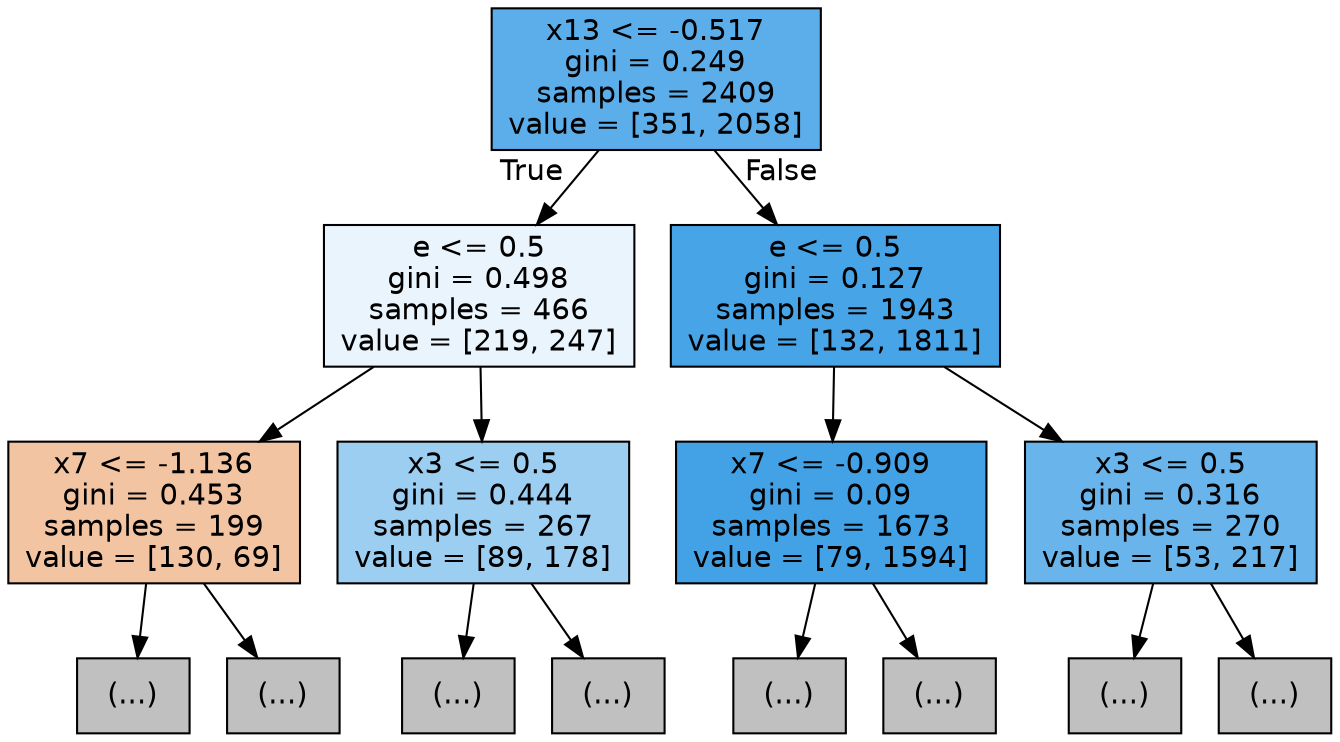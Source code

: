 digraph Tree {
node [shape=box, style="filled", color="black", fontname="helvetica"] ;
edge [fontname="helvetica"] ;
0 [label="x13 <= -0.517\ngini = 0.249\nsamples = 2409\nvalue = [351, 2058]", fillcolor="#5baee9"] ;
1 [label="e <= 0.5\ngini = 0.498\nsamples = 466\nvalue = [219, 247]", fillcolor="#e9f4fc"] ;
0 -> 1 [labeldistance=2.5, labelangle=45, headlabel="True"] ;
2 [label="x7 <= -1.136\ngini = 0.453\nsamples = 199\nvalue = [130, 69]", fillcolor="#f3c4a2"] ;
1 -> 2 ;
3 [label="(...)", fillcolor="#C0C0C0"] ;
2 -> 3 ;
78 [label="(...)", fillcolor="#C0C0C0"] ;
2 -> 78 ;
111 [label="x3 <= 0.5\ngini = 0.444\nsamples = 267\nvalue = [89, 178]", fillcolor="#9ccef2"] ;
1 -> 111 ;
112 [label="(...)", fillcolor="#C0C0C0"] ;
111 -> 112 ;
137 [label="(...)", fillcolor="#C0C0C0"] ;
111 -> 137 ;
314 [label="e <= 0.5\ngini = 0.127\nsamples = 1943\nvalue = [132, 1811]", fillcolor="#47a4e7"] ;
0 -> 314 [labeldistance=2.5, labelangle=-45, headlabel="False"] ;
315 [label="x7 <= -0.909\ngini = 0.09\nsamples = 1673\nvalue = [79, 1594]", fillcolor="#43a2e6"] ;
314 -> 315 ;
316 [label="(...)", fillcolor="#C0C0C0"] ;
315 -> 316 ;
353 [label="(...)", fillcolor="#C0C0C0"] ;
315 -> 353 ;
598 [label="x3 <= 0.5\ngini = 0.316\nsamples = 270\nvalue = [53, 217]", fillcolor="#69b5eb"] ;
314 -> 598 ;
599 [label="(...)", fillcolor="#C0C0C0"] ;
598 -> 599 ;
620 [label="(...)", fillcolor="#C0C0C0"] ;
598 -> 620 ;
}